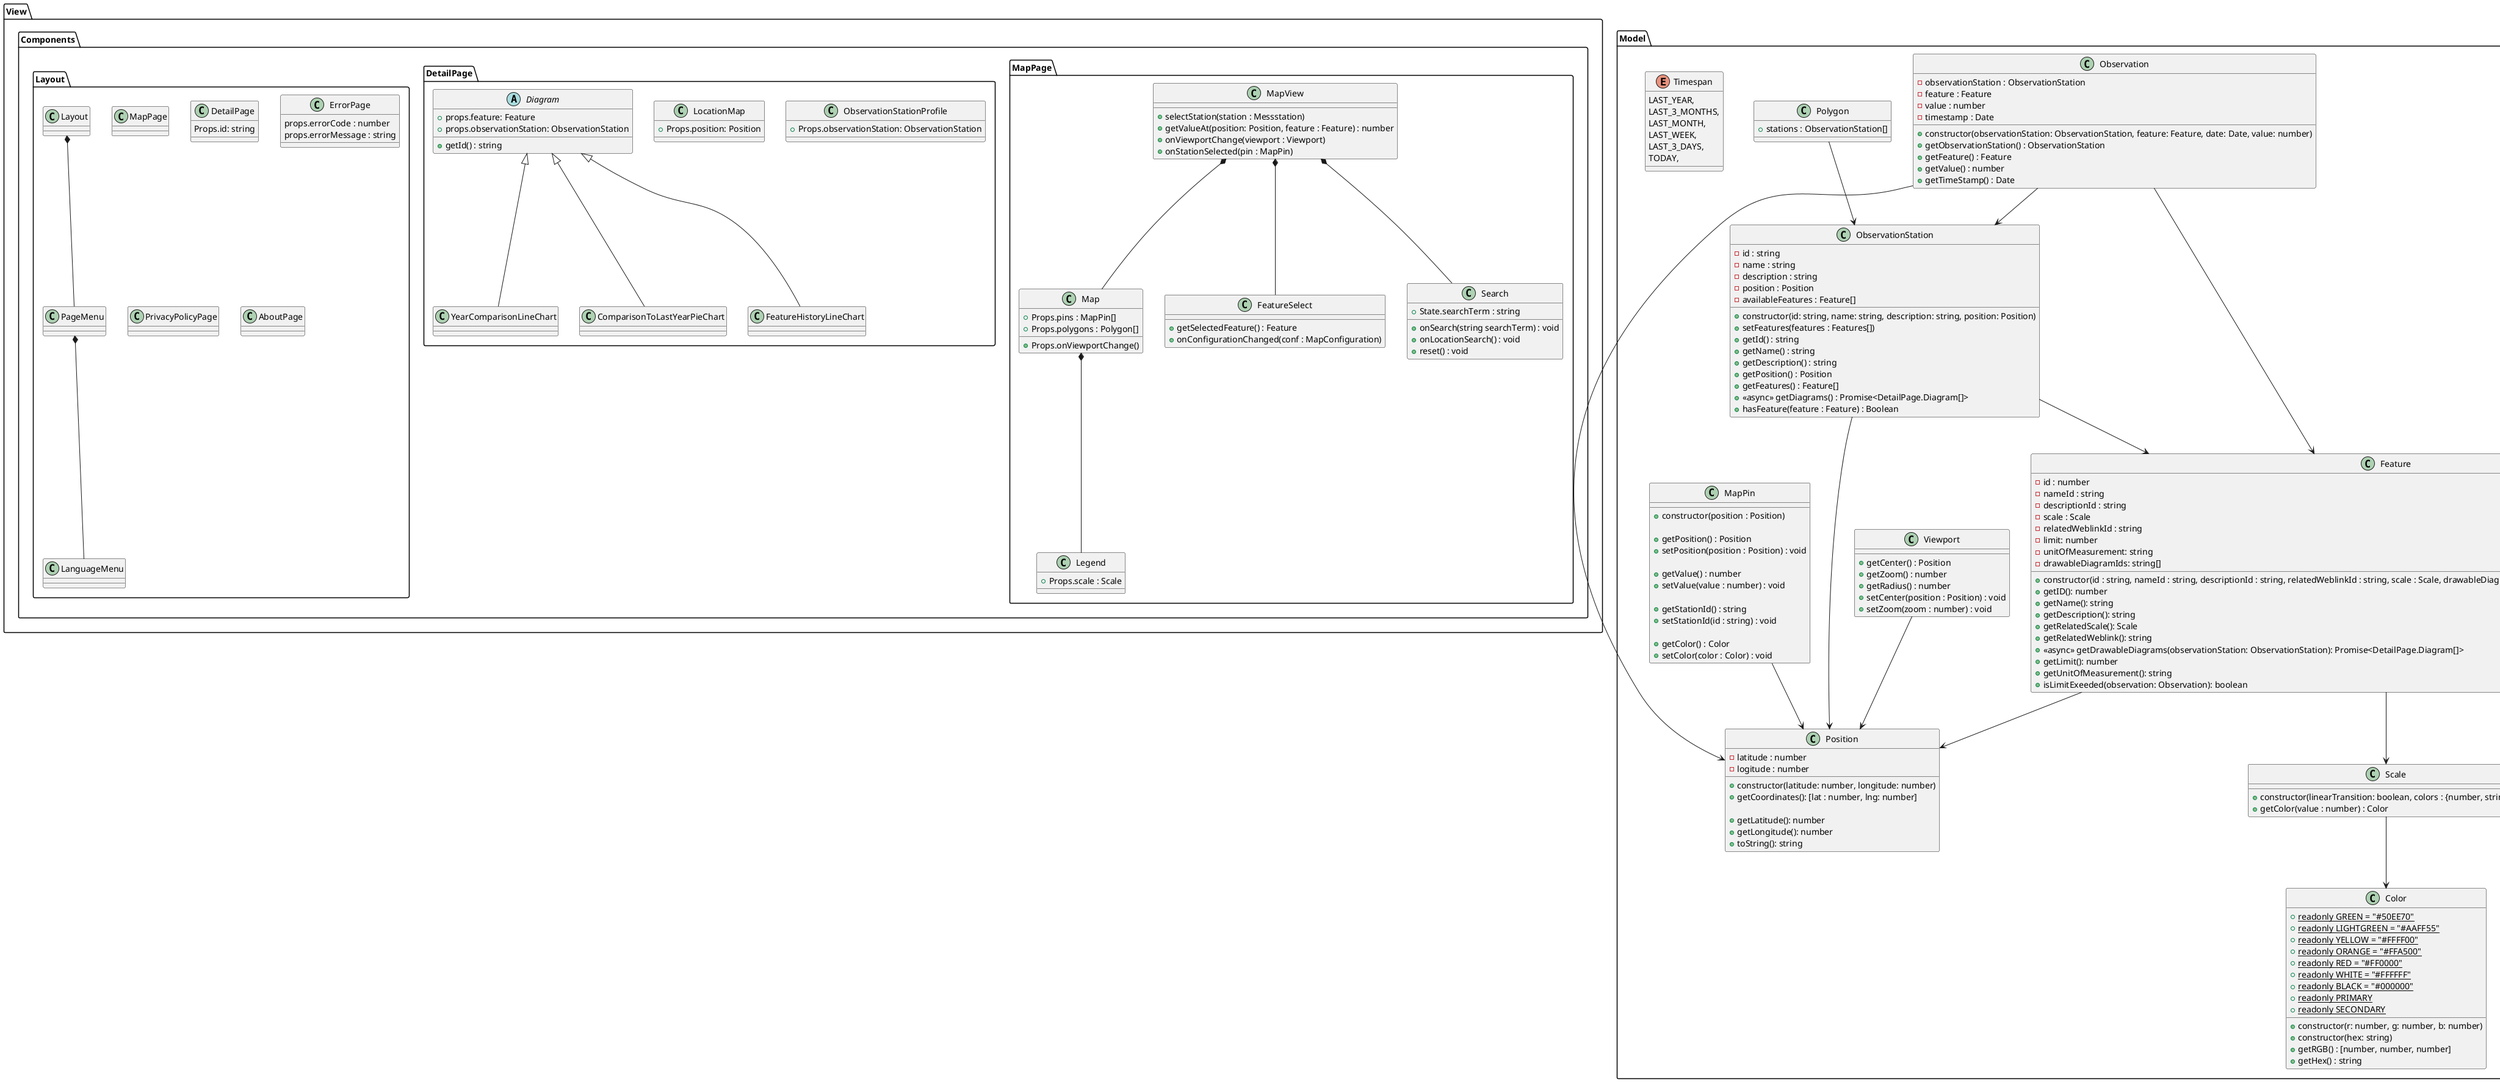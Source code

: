 @startuml MVC

namespace Model {


    Feature --> Position
    Feature --> Scale

    MapPin --> Position
    Viewport --> Position

    Observation --> Feature
    Observation --> Position
    Observation --> ObservationStation

    ObservationStation --> Feature
    ObservationStation --> Position

    Scale --> Color

    Polygon --> ObservationStation


    class Polygon {
        + stations : ObservationStation[]
    }

    class MapPin {
        +constructor(position : Position)

        + getPosition() : Position
        + setPosition(position : Position) : void

        + getValue() : number
        + setValue(value : number) : void

        + getStationId() : string
        + setStationId(id : string) : void

        + getColor() : Color
        + setColor(color : Color) : void
    }

    class Viewport {
        + getCenter() : Position
        + getZoom() : number
        + getRadius() : number
        + setCenter(position : Position) : void
        + setZoom(zoom : number) : void
    }

    class ObservationStation {
        - id : string
        - name : string
        - description : string
        - position : Position
        - availableFeatures : Feature[]

        + constructor(id: string, name: string, description: string, position: Position)
        + setFeatures(features : Features[])
        + getId() : string
        + getName() : string
        + getDescription() : string
        + getPosition() : Position
        + getFeatures() : Feature[]
        + <<async>> getDiagrams() : Promise<DetailPage.Diagram[]>
        + hasFeature(feature : Feature) : Boolean
    }

    class Observation {
        - observationStation : ObservationStation
        - feature : Feature
        - value : number
        - timestamp : Date

        + constructor(observationStation: ObservationStation, feature: Feature, date: Date, value: number)
        + getObservationStation() : ObservationStation
        + getFeature() : Feature
        + getValue() : number
        + getTimeStamp() : Date
    }

    enum Timespan {
        LAST_YEAR,
        LAST_3_MONTHS,
        LAST_MONTH,
        LAST_WEEK,
        LAST_3_DAYS,
        TODAY,
    }

    class Position {
        - latitude : number
        - logitude : number

        + constructor(latitude: number, longitude: number)
        + getCoordinates(): [lat : number, lng: number]

        + getLatitude(): number
        + getLongitude(): number
        + toString(): string
    }

    class Feature {
        - id : number
        - nameId : string
        - descriptionId : string
        - scale : Scale
        - relatedWeblinkId : string
        - limit: number
        - unitOfMeasurement: string
        - drawableDiagramIds: string[]

        + constructor(id : string, nameId : string, descriptionId : string, relatedWeblinkId : string, scale : Scale, drawableDiagramIds: string[], limit: number, unitOfMeasurement: string)
        + getID(): number
        + getName(): string
        + getDescription(): string
        + getRelatedScale(): Scale
        + getRelatedWeblink(): string
        + <<async>> getDrawableDiagrams(observationStation: ObservationStation): Promise<DetailPage.Diagram[]>
        + getLimit(): number
        + getUnitOfMeasurement(): string
        + isLimitExeeded(observation: Observation): boolean
    }

    class Color {
        {static} + readonly GREEN = "#50EE70"
        {static} + readonly LIGHTGREEN = "#AAFF55"
        {static} + readonly YELLOW = "#FFFF00"
        {static} + readonly ORANGE = "#FFA500"
        {static} + readonly RED = "#FF0000"
        {static} + readonly WHITE = "#FFFFFF"
        {static} + readonly BLACK = "#000000"
        {static} + readonly PRIMARY
        {static} + readonly SECONDARY

        + constructor(r: number, g: number, b: number)
        + constructor(hex: string)
        + getRGB() : [number, number, number]
        + getHex() : string
    }

    class Scale {
        + constructor(linearTransition: boolean, colors : {number, string}[])
        + getColor(value : number) : Color
    }

}

namespace View {
    namespace Components {
        namespace MapPage {

            'View.Components.Layout.MapPage *-- View.Components.MapPage.MapView
            
            MapView *-- Search
            
            MapView *-- Map
            MapView *-- FeatureSelect

            Map *-- Legend

            class FeatureSelect {
                + getSelectedFeature() : Feature
                + onConfigurationChanged(conf : MapConfiguration)
            }
            class Search {
                + State.searchTerm : string
                + onSearch(string searchTerm) : void
                + onLocationSearch() : void
                + reset() : void
            }

            class MapView {
                + selectStation(station : Messstation)
                + getValueAt(position: Position, feature : Feature) : number
                + onViewportChange(viewport : Viewport)
                + onStationSelected(pin : MapPin)
            }
            class Map {
                + Props.pins : MapPin[]
                + Props.polygons : Polygon[]
                + Props.onViewportChange()
            }
            class Legend {
                + Props.scale : Scale
            }
        }
        namespace DetailPage {
            class ObservationStationProfile {
                + Props.observationStation: ObservationStation
            }
            class LocationMap {
                + Props.position: Position
            }
            abstract Diagram {
                + props.feature: Feature
                + props.observationStation: ObservationStation
                + getId() : string
            }
            class FeatureHistoryLineChart extends Diagram
            class YearComparisonLineChart extends Diagram
            class ComparisonToLastYearPieChart extends Diagram
        }


        namespace Layout {
            Layout *-- PageMenu
            PageMenu *-- LanguageMenu

            class MapPage
            class DetailPage {
                Props.id: string
            }
            class ErrorPage {
                props.errorCode : number
                props.errorMessage : string
            }
            class PrivacyPolicyPage
            class AboutPage
            class PageMenu
            class LanguageMenu
            class Layout
        }
    }
}


namespace Controller {
    namespace Frost {
        class DataProvider {
            + {static} getObservationStations(middle: Position, radius : number) : ObservationStation[]
        }

        note as N1
            Fassade, nur diese Klasse ist nach außen sichtbar.
        end note

        DataProvider .. N1

        DataProvider --> FrostFactory
        DataProvider --> FrostServer

        abstract QueryBuilder {
            getQuery(options : any) : string
        }

        FrostFactory --> ResultModelConverter

        namespace GetObservationStation {
            class GetObservationStationsBuilder implements Controller.Frost.QueryBuilder {
                getQuery(options: GetObservationStationsOptions) : string
            }

            class GetObservationStationFactory implements Controller.Frost.FrostFactory{
                GetQueryBuilder() : GetObservationStationsBuilder
                GetConverter() : GetObservationStationsConverter
            }

            GetObservationStationsBuilder --> GetObservationStationsOptions
            GetObservationStationFactory --> GetObservationStationsBuilder
            GetObservationStationFactory --> GetObservationStationsConverter

            interface GetObservationStationsOptions {
                middle : Position
                radius : number
            }
            
            class GetObservationStationsConverter<ObservationStation[]> implements Controller.Frost.ResultModelConverter {
                convert(json : string) : FrostResult<ObservationStation[]>
            }

            note as N3
            GetObservationStation ist beispielhaft für alle Factorys
            die für die Übersicht weggelassen wurden.
            end note

            GetObservationStationFactory .. N3
        }


        abstract ResultModelConverter<T> {
            convert(json : string): FrostResult<T>
        }


        abstract FrostFactory {
            GetConverter() : ResultModelConverter<T>
            GetQueryBuilder() : QueryBuilder
        }



        FrostFactory --> QueryBuilder
        FrostFactory --> FrostResult

        class FrostResult<T> {
            constructor(res : T, success : boolean, err? : string)
            result : T
            success : boolean
            errorMessage : string
        }

        class FrostServer {
            getUrl() : string
            setUrl(url : string)

            request(ff : FrostFactory, options : any) : FrostResult
            <<async>> asyncRequest(ff : FrostFactory, options : any) : Promise<FrostResult>
        }
        note as N2
        request(new GetObservationStationsFactory(), options : GetObservationStationsOptions) {
            var query = ff.getQueryBuilder().getQuery(options)
            var json = this.send(query)
            var obs = ff.getConverter().convert(json)
            return obs
            }
        end note
        FrostServer .. N2
    }
    namespace Storage {
        class Language {
            {static} + getText(id: string) : string
            {static} + changeLanguage(languageId : string): void
            {static} + getSelectedLanguageId() : string
        }

        class MapConfigurationMemory {
            + save(MapConfiguration conf, viewport : Viewport)
            + load() : (MapConfiguration, Viewport)
        }
    }

    MapController --> Controller.Storage.MapConfigurationMemory

    class MapController {
        + handlePopup(pin : MapPin) : [Station, Observation]
        + handleViewportChange(viewport : Viewport)
        --
        + getPins() : MapPin[]
        + getPolygons() : Polygon[]

        + changeFeature(feature : Feature) : void
        + onConfigurationChange(mapConf : MapConfiguration) : void
        + search(searchTerm : string) : void
        + updateCurrentPosition(position : Position) : void
    }

    abstract MapConfiguration {
        + getPins(port : Viewport) : MapPin[]
        + getPolygons(port: Viewport) : Polygon[]
        + getScale() : Scale
        + getFeatures() : Feature[]
    }

    class StationConfiguration extends MapConfiguration {
        + setFeature(feature : Feature)
    }

    class PolygonConfiguration extends MapConfiguration {
        + setFeature(feature : Feature)
    }

    class NearConfiguration extends MapConfiguration {
        + radius : number
        --
        + setFeature(feature : Feature)
    }

}

@enduml
